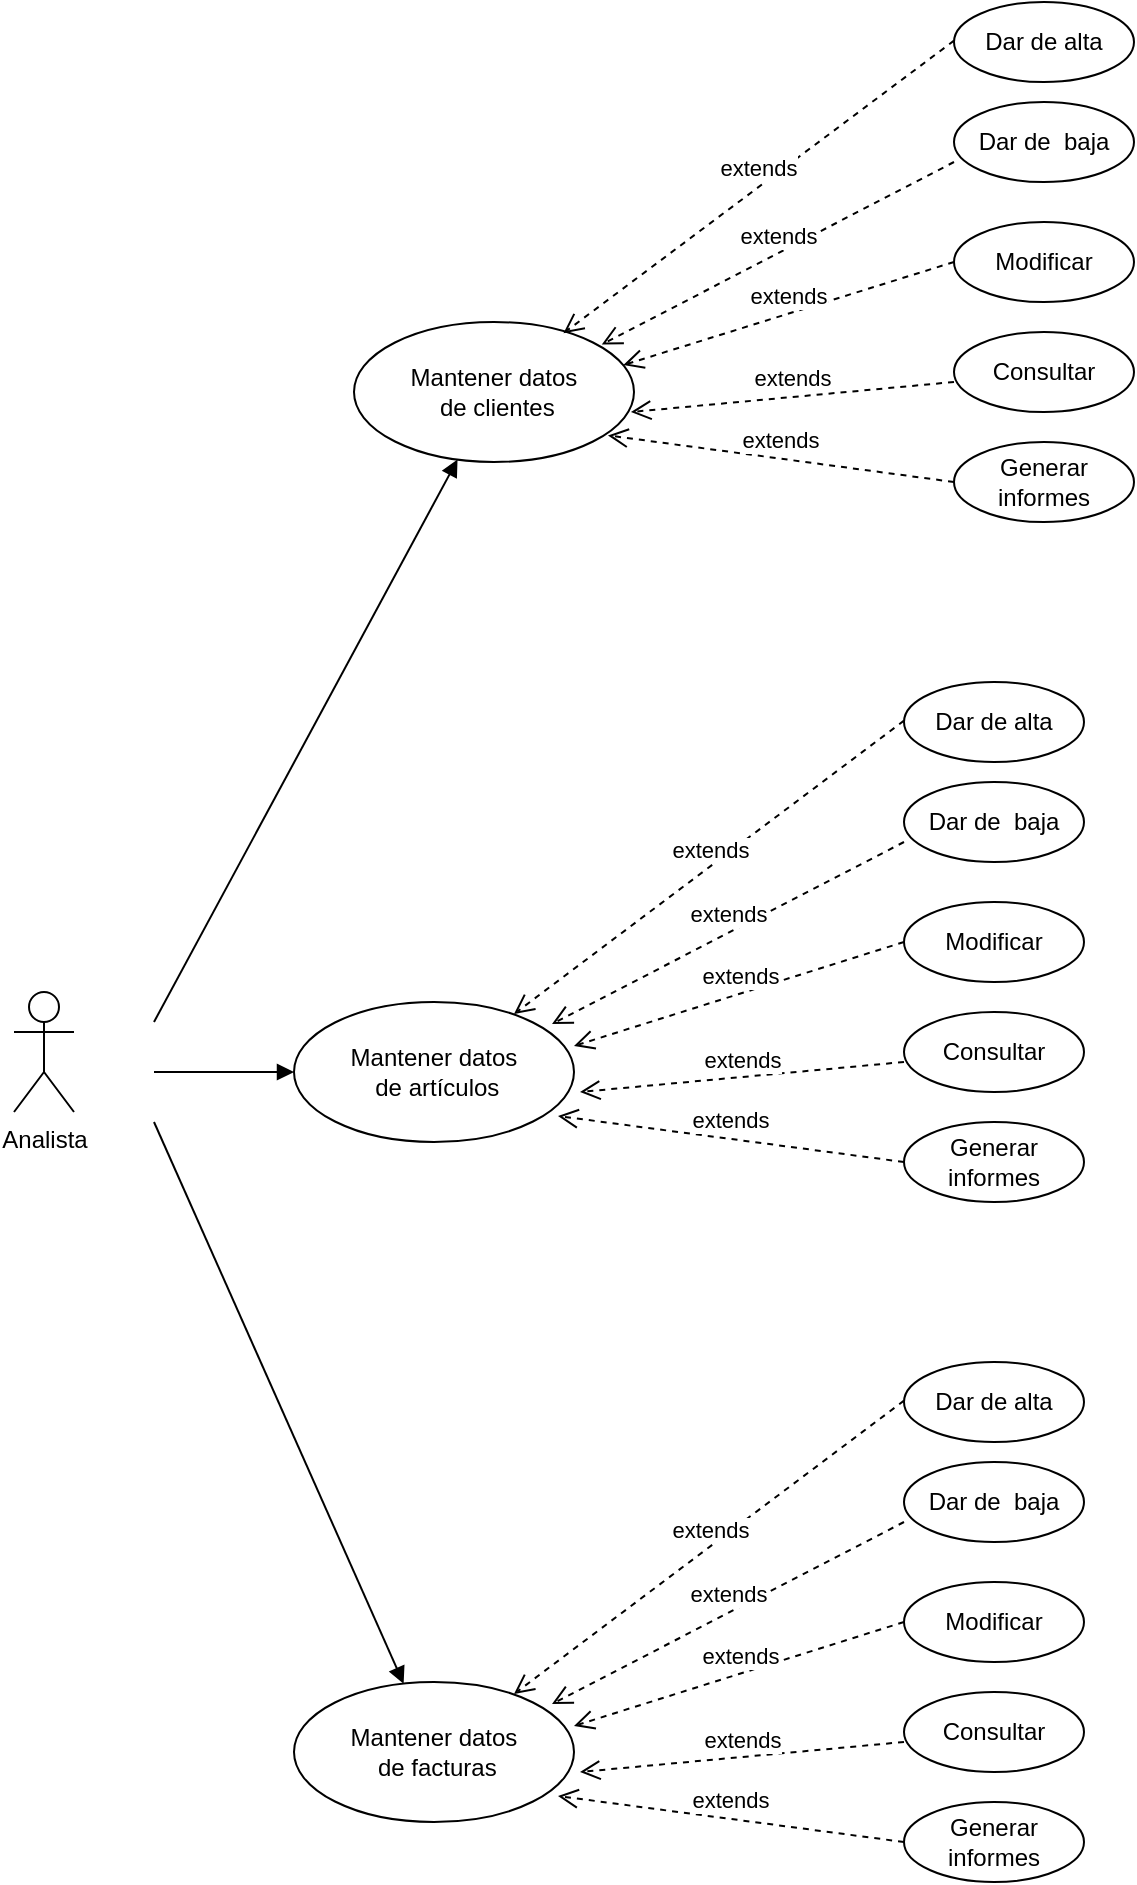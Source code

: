 <mxfile version="21.0.2" type="device"><diagram name="Página-1" id="SEVEw9q8gOPjTS4cyh96"><mxGraphModel dx="1272" dy="811" grid="1" gridSize="10" guides="1" tooltips="1" connect="1" arrows="1" fold="1" page="1" pageScale="1" pageWidth="827" pageHeight="1169" math="0" shadow="0"><root><object label="" id="0"><mxCell/></object><mxCell id="1" parent="0"/><mxCell id="8itkOctShLG09y8KGIaF-1" value="&lt;font style=&quot;vertical-align: inherit;&quot;&gt;&lt;font style=&quot;vertical-align: inherit;&quot;&gt;Analista&lt;br&gt;&lt;br&gt;&lt;/font&gt;&lt;/font&gt;" style="shape=umlActor;verticalLabelPosition=bottom;verticalAlign=top;html=1;" vertex="1" parent="1"><mxGeometry x="30" y="555" width="30" height="60" as="geometry"/></mxCell><mxCell id="8itkOctShLG09y8KGIaF-8" value="" style="html=1;verticalAlign=bottom;endArrow=block;elbow=vertical;rounded=0;strokeColor=default;" edge="1" parent="1" target="8itkOctShLG09y8KGIaF-9"><mxGeometry x="0.015" y="7" width="80" relative="1" as="geometry"><mxPoint x="100" y="570" as="sourcePoint"/><mxPoint x="190" y="510" as="targetPoint"/><mxPoint as="offset"/></mxGeometry></mxCell><mxCell id="8itkOctShLG09y8KGIaF-9" value="Mantener datos&lt;br&gt;&amp;nbsp;de clientes" style="ellipse;whiteSpace=wrap;html=1;" vertex="1" parent="1"><mxGeometry x="200" y="220" width="140" height="70" as="geometry"/></mxCell><mxCell id="8itkOctShLG09y8KGIaF-10" value="" style="html=1;verticalAlign=bottom;endArrow=block;elbow=vertical;rounded=0;strokeColor=default;" edge="1" parent="1" target="8itkOctShLG09y8KGIaF-11"><mxGeometry x="0.015" y="7" width="80" relative="1" as="geometry"><mxPoint x="100" y="595" as="sourcePoint"/><mxPoint x="190" y="620" as="targetPoint"/><mxPoint as="offset"/></mxGeometry></mxCell><mxCell id="8itkOctShLG09y8KGIaF-11" value="Mantener datos&lt;br&gt;&amp;nbsp;de artículos" style="ellipse;whiteSpace=wrap;html=1;" vertex="1" parent="1"><mxGeometry x="170" y="560" width="140" height="70" as="geometry"/></mxCell><mxCell id="8itkOctShLG09y8KGIaF-12" value="" style="html=1;verticalAlign=bottom;endArrow=block;elbow=vertical;rounded=0;strokeColor=default;" edge="1" parent="1" target="8itkOctShLG09y8KGIaF-13"><mxGeometry x="0.015" y="7" width="80" relative="1" as="geometry"><mxPoint x="100" y="620" as="sourcePoint"/><mxPoint x="190" y="730" as="targetPoint"/><mxPoint as="offset"/></mxGeometry></mxCell><mxCell id="8itkOctShLG09y8KGIaF-13" value="Mantener datos&lt;br&gt;&amp;nbsp;de facturas" style="ellipse;whiteSpace=wrap;html=1;" vertex="1" parent="1"><mxGeometry x="170" y="900" width="140" height="70" as="geometry"/></mxCell><mxCell id="8itkOctShLG09y8KGIaF-14" value="Dar de&amp;nbsp; baja" style="ellipse;whiteSpace=wrap;html=1;" vertex="1" parent="1"><mxGeometry x="500" y="110" width="90" height="40" as="geometry"/></mxCell><mxCell id="8itkOctShLG09y8KGIaF-15" value="Dar de alta" style="ellipse;whiteSpace=wrap;html=1;" vertex="1" parent="1"><mxGeometry x="500" y="60" width="90" height="40" as="geometry"/></mxCell><mxCell id="8itkOctShLG09y8KGIaF-16" value="Modificar" style="ellipse;whiteSpace=wrap;html=1;" vertex="1" parent="1"><mxGeometry x="500" y="170" width="90" height="40" as="geometry"/></mxCell><mxCell id="8itkOctShLG09y8KGIaF-17" value="Consultar" style="ellipse;whiteSpace=wrap;html=1;" vertex="1" parent="1"><mxGeometry x="500" y="225" width="90" height="40" as="geometry"/></mxCell><mxCell id="8itkOctShLG09y8KGIaF-18" value="Generar informes" style="ellipse;whiteSpace=wrap;html=1;" vertex="1" parent="1"><mxGeometry x="500" y="280" width="90" height="40" as="geometry"/></mxCell><mxCell id="8itkOctShLG09y8KGIaF-22" value="extends" style="html=1;verticalAlign=bottom;endArrow=open;dashed=1;endSize=8;elbow=vertical;rounded=0;entryX=0.748;entryY=0.08;entryDx=0;entryDy=0;entryPerimeter=0;" edge="1" parent="1" target="8itkOctShLG09y8KGIaF-9"><mxGeometry relative="1" as="geometry"><mxPoint x="500" y="79.33" as="sourcePoint"/><mxPoint x="360" y="190" as="targetPoint"/></mxGeometry></mxCell><mxCell id="8itkOctShLG09y8KGIaF-23" value="extends" style="html=1;verticalAlign=bottom;endArrow=open;dashed=1;endSize=8;elbow=vertical;rounded=0;entryX=0.885;entryY=0.161;entryDx=0;entryDy=0;entryPerimeter=0;" edge="1" parent="1" target="8itkOctShLG09y8KGIaF-9"><mxGeometry relative="1" as="geometry"><mxPoint x="500" y="140" as="sourcePoint"/><mxPoint x="311" y="279.67" as="targetPoint"/></mxGeometry></mxCell><mxCell id="8itkOctShLG09y8KGIaF-24" value="extends" style="html=1;verticalAlign=bottom;endArrow=open;dashed=1;endSize=8;elbow=vertical;rounded=0;entryX=0.962;entryY=0.308;entryDx=0;entryDy=0;entryPerimeter=0;" edge="1" parent="1" target="8itkOctShLG09y8KGIaF-9"><mxGeometry relative="1" as="geometry"><mxPoint x="500" y="190" as="sourcePoint"/><mxPoint x="311" y="329.67" as="targetPoint"/></mxGeometry></mxCell><mxCell id="8itkOctShLG09y8KGIaF-25" value="extends" style="html=1;verticalAlign=bottom;endArrow=open;dashed=1;endSize=8;elbow=vertical;rounded=0;entryX=0.989;entryY=0.643;entryDx=0;entryDy=0;entryPerimeter=0;" edge="1" parent="1" target="8itkOctShLG09y8KGIaF-9"><mxGeometry relative="1" as="geometry"><mxPoint x="500" y="250.0" as="sourcePoint"/><mxPoint x="311" y="389.67" as="targetPoint"/></mxGeometry></mxCell><mxCell id="8itkOctShLG09y8KGIaF-26" value="extends" style="html=1;verticalAlign=bottom;endArrow=open;dashed=1;endSize=8;elbow=vertical;rounded=0;entryX=0.907;entryY=0.81;entryDx=0;entryDy=0;entryPerimeter=0;" edge="1" parent="1" target="8itkOctShLG09y8KGIaF-9"><mxGeometry relative="1" as="geometry"><mxPoint x="500" y="300" as="sourcePoint"/><mxPoint x="311" y="439.67" as="targetPoint"/></mxGeometry></mxCell><mxCell id="8itkOctShLG09y8KGIaF-27" value="Dar de&amp;nbsp; baja" style="ellipse;whiteSpace=wrap;html=1;" vertex="1" parent="1"><mxGeometry x="475" y="450" width="90" height="40" as="geometry"/></mxCell><mxCell id="8itkOctShLG09y8KGIaF-28" value="Dar de alta" style="ellipse;whiteSpace=wrap;html=1;" vertex="1" parent="1"><mxGeometry x="475" y="400" width="90" height="40" as="geometry"/></mxCell><mxCell id="8itkOctShLG09y8KGIaF-29" value="Modificar" style="ellipse;whiteSpace=wrap;html=1;" vertex="1" parent="1"><mxGeometry x="475" y="510" width="90" height="40" as="geometry"/></mxCell><mxCell id="8itkOctShLG09y8KGIaF-30" value="Consultar" style="ellipse;whiteSpace=wrap;html=1;" vertex="1" parent="1"><mxGeometry x="475" y="565" width="90" height="40" as="geometry"/></mxCell><mxCell id="8itkOctShLG09y8KGIaF-31" value="Generar informes" style="ellipse;whiteSpace=wrap;html=1;" vertex="1" parent="1"><mxGeometry x="475" y="620" width="90" height="40" as="geometry"/></mxCell><mxCell id="8itkOctShLG09y8KGIaF-32" value="extends" style="html=1;verticalAlign=bottom;endArrow=open;dashed=1;endSize=8;elbow=vertical;rounded=0;entryX=0.748;entryY=0.08;entryDx=0;entryDy=0;entryPerimeter=0;" edge="1" parent="1"><mxGeometry relative="1" as="geometry"><mxPoint x="475" y="419.33" as="sourcePoint"/><mxPoint x="280" y="566" as="targetPoint"/></mxGeometry></mxCell><mxCell id="8itkOctShLG09y8KGIaF-33" value="extends" style="html=1;verticalAlign=bottom;endArrow=open;dashed=1;endSize=8;elbow=vertical;rounded=0;entryX=0.885;entryY=0.161;entryDx=0;entryDy=0;entryPerimeter=0;" edge="1" parent="1"><mxGeometry relative="1" as="geometry"><mxPoint x="475" y="480" as="sourcePoint"/><mxPoint x="299" y="571" as="targetPoint"/></mxGeometry></mxCell><mxCell id="8itkOctShLG09y8KGIaF-34" value="extends" style="html=1;verticalAlign=bottom;endArrow=open;dashed=1;endSize=8;elbow=vertical;rounded=0;entryX=0.962;entryY=0.308;entryDx=0;entryDy=0;entryPerimeter=0;" edge="1" parent="1"><mxGeometry relative="1" as="geometry"><mxPoint x="475" y="530" as="sourcePoint"/><mxPoint x="310" y="582" as="targetPoint"/></mxGeometry></mxCell><mxCell id="8itkOctShLG09y8KGIaF-35" value="extends" style="html=1;verticalAlign=bottom;endArrow=open;dashed=1;endSize=8;elbow=vertical;rounded=0;entryX=0.989;entryY=0.643;entryDx=0;entryDy=0;entryPerimeter=0;" edge="1" parent="1"><mxGeometry relative="1" as="geometry"><mxPoint x="475" y="590" as="sourcePoint"/><mxPoint x="313" y="605" as="targetPoint"/></mxGeometry></mxCell><mxCell id="8itkOctShLG09y8KGIaF-36" value="extends" style="html=1;verticalAlign=bottom;endArrow=open;dashed=1;endSize=8;elbow=vertical;rounded=0;entryX=0.907;entryY=0.81;entryDx=0;entryDy=0;entryPerimeter=0;" edge="1" parent="1"><mxGeometry relative="1" as="geometry"><mxPoint x="475" y="640" as="sourcePoint"/><mxPoint x="302" y="617" as="targetPoint"/></mxGeometry></mxCell><mxCell id="8itkOctShLG09y8KGIaF-37" value="Dar de&amp;nbsp; baja" style="ellipse;whiteSpace=wrap;html=1;" vertex="1" parent="1"><mxGeometry x="475" y="790" width="90" height="40" as="geometry"/></mxCell><mxCell id="8itkOctShLG09y8KGIaF-38" value="Dar de alta" style="ellipse;whiteSpace=wrap;html=1;" vertex="1" parent="1"><mxGeometry x="475" y="740" width="90" height="40" as="geometry"/></mxCell><mxCell id="8itkOctShLG09y8KGIaF-39" value="Modificar" style="ellipse;whiteSpace=wrap;html=1;" vertex="1" parent="1"><mxGeometry x="475" y="850" width="90" height="40" as="geometry"/></mxCell><mxCell id="8itkOctShLG09y8KGIaF-40" value="Consultar" style="ellipse;whiteSpace=wrap;html=1;" vertex="1" parent="1"><mxGeometry x="475" y="905" width="90" height="40" as="geometry"/></mxCell><mxCell id="8itkOctShLG09y8KGIaF-41" value="Generar informes" style="ellipse;whiteSpace=wrap;html=1;" vertex="1" parent="1"><mxGeometry x="475" y="960" width="90" height="40" as="geometry"/></mxCell><mxCell id="8itkOctShLG09y8KGIaF-42" value="extends" style="html=1;verticalAlign=bottom;endArrow=open;dashed=1;endSize=8;elbow=vertical;rounded=0;entryX=0.748;entryY=0.08;entryDx=0;entryDy=0;entryPerimeter=0;" edge="1" parent="1"><mxGeometry relative="1" as="geometry"><mxPoint x="475" y="759.33" as="sourcePoint"/><mxPoint x="280" y="906" as="targetPoint"/></mxGeometry></mxCell><mxCell id="8itkOctShLG09y8KGIaF-43" value="extends" style="html=1;verticalAlign=bottom;endArrow=open;dashed=1;endSize=8;elbow=vertical;rounded=0;entryX=0.885;entryY=0.161;entryDx=0;entryDy=0;entryPerimeter=0;" edge="1" parent="1"><mxGeometry relative="1" as="geometry"><mxPoint x="475" y="820" as="sourcePoint"/><mxPoint x="299" y="911" as="targetPoint"/></mxGeometry></mxCell><mxCell id="8itkOctShLG09y8KGIaF-44" value="extends" style="html=1;verticalAlign=bottom;endArrow=open;dashed=1;endSize=8;elbow=vertical;rounded=0;entryX=0.962;entryY=0.308;entryDx=0;entryDy=0;entryPerimeter=0;" edge="1" parent="1"><mxGeometry relative="1" as="geometry"><mxPoint x="475" y="870" as="sourcePoint"/><mxPoint x="310" y="922" as="targetPoint"/></mxGeometry></mxCell><mxCell id="8itkOctShLG09y8KGIaF-45" value="extends" style="html=1;verticalAlign=bottom;endArrow=open;dashed=1;endSize=8;elbow=vertical;rounded=0;entryX=0.989;entryY=0.643;entryDx=0;entryDy=0;entryPerimeter=0;" edge="1" parent="1"><mxGeometry relative="1" as="geometry"><mxPoint x="475" y="930" as="sourcePoint"/><mxPoint x="313" y="945" as="targetPoint"/></mxGeometry></mxCell><mxCell id="8itkOctShLG09y8KGIaF-46" value="extends" style="html=1;verticalAlign=bottom;endArrow=open;dashed=1;endSize=8;elbow=vertical;rounded=0;entryX=0.907;entryY=0.81;entryDx=0;entryDy=0;entryPerimeter=0;" edge="1" parent="1"><mxGeometry relative="1" as="geometry"><mxPoint x="475" y="980" as="sourcePoint"/><mxPoint x="302" y="957" as="targetPoint"/></mxGeometry></mxCell></root></mxGraphModel></diagram></mxfile>